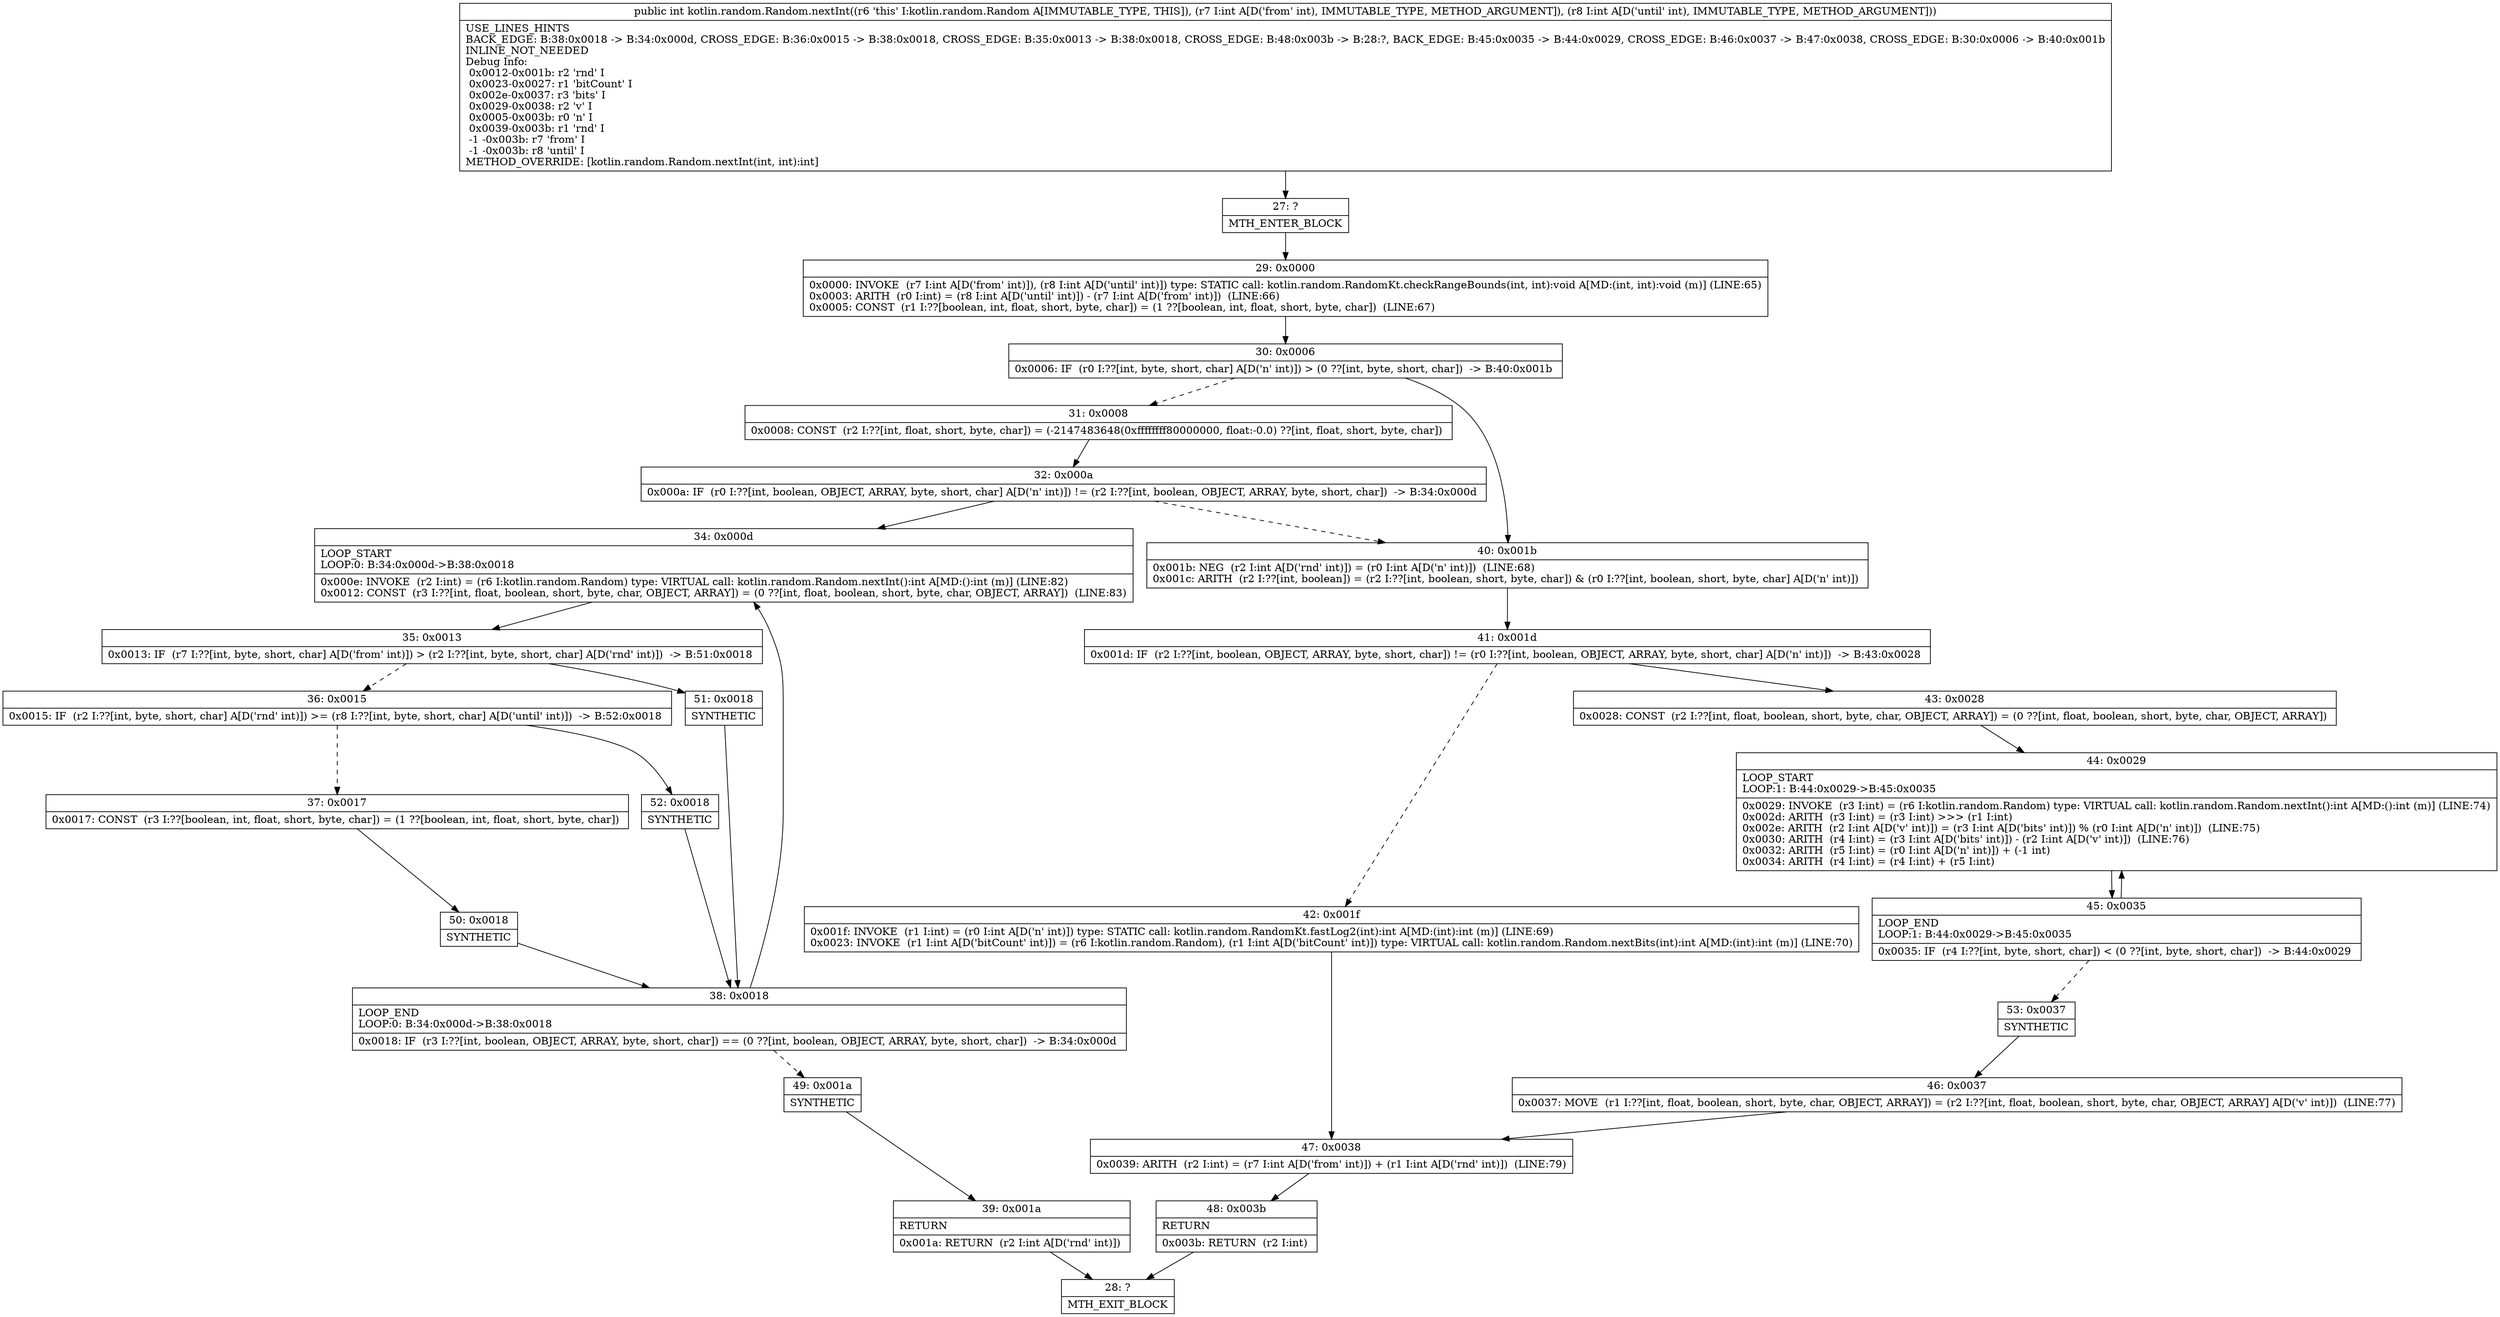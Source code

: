 digraph "CFG forkotlin.random.Random.nextInt(II)I" {
Node_27 [shape=record,label="{27\:\ ?|MTH_ENTER_BLOCK\l}"];
Node_29 [shape=record,label="{29\:\ 0x0000|0x0000: INVOKE  (r7 I:int A[D('from' int)]), (r8 I:int A[D('until' int)]) type: STATIC call: kotlin.random.RandomKt.checkRangeBounds(int, int):void A[MD:(int, int):void (m)] (LINE:65)\l0x0003: ARITH  (r0 I:int) = (r8 I:int A[D('until' int)]) \- (r7 I:int A[D('from' int)])  (LINE:66)\l0x0005: CONST  (r1 I:??[boolean, int, float, short, byte, char]) = (1 ??[boolean, int, float, short, byte, char])  (LINE:67)\l}"];
Node_30 [shape=record,label="{30\:\ 0x0006|0x0006: IF  (r0 I:??[int, byte, short, char] A[D('n' int)]) \> (0 ??[int, byte, short, char])  \-\> B:40:0x001b \l}"];
Node_31 [shape=record,label="{31\:\ 0x0008|0x0008: CONST  (r2 I:??[int, float, short, byte, char]) = (\-2147483648(0xffffffff80000000, float:\-0.0) ??[int, float, short, byte, char]) \l}"];
Node_32 [shape=record,label="{32\:\ 0x000a|0x000a: IF  (r0 I:??[int, boolean, OBJECT, ARRAY, byte, short, char] A[D('n' int)]) != (r2 I:??[int, boolean, OBJECT, ARRAY, byte, short, char])  \-\> B:34:0x000d \l}"];
Node_34 [shape=record,label="{34\:\ 0x000d|LOOP_START\lLOOP:0: B:34:0x000d\-\>B:38:0x0018\l|0x000e: INVOKE  (r2 I:int) = (r6 I:kotlin.random.Random) type: VIRTUAL call: kotlin.random.Random.nextInt():int A[MD:():int (m)] (LINE:82)\l0x0012: CONST  (r3 I:??[int, float, boolean, short, byte, char, OBJECT, ARRAY]) = (0 ??[int, float, boolean, short, byte, char, OBJECT, ARRAY])  (LINE:83)\l}"];
Node_35 [shape=record,label="{35\:\ 0x0013|0x0013: IF  (r7 I:??[int, byte, short, char] A[D('from' int)]) \> (r2 I:??[int, byte, short, char] A[D('rnd' int)])  \-\> B:51:0x0018 \l}"];
Node_36 [shape=record,label="{36\:\ 0x0015|0x0015: IF  (r2 I:??[int, byte, short, char] A[D('rnd' int)]) \>= (r8 I:??[int, byte, short, char] A[D('until' int)])  \-\> B:52:0x0018 \l}"];
Node_37 [shape=record,label="{37\:\ 0x0017|0x0017: CONST  (r3 I:??[boolean, int, float, short, byte, char]) = (1 ??[boolean, int, float, short, byte, char]) \l}"];
Node_50 [shape=record,label="{50\:\ 0x0018|SYNTHETIC\l}"];
Node_38 [shape=record,label="{38\:\ 0x0018|LOOP_END\lLOOP:0: B:34:0x000d\-\>B:38:0x0018\l|0x0018: IF  (r3 I:??[int, boolean, OBJECT, ARRAY, byte, short, char]) == (0 ??[int, boolean, OBJECT, ARRAY, byte, short, char])  \-\> B:34:0x000d \l}"];
Node_49 [shape=record,label="{49\:\ 0x001a|SYNTHETIC\l}"];
Node_39 [shape=record,label="{39\:\ 0x001a|RETURN\l|0x001a: RETURN  (r2 I:int A[D('rnd' int)]) \l}"];
Node_28 [shape=record,label="{28\:\ ?|MTH_EXIT_BLOCK\l}"];
Node_52 [shape=record,label="{52\:\ 0x0018|SYNTHETIC\l}"];
Node_51 [shape=record,label="{51\:\ 0x0018|SYNTHETIC\l}"];
Node_40 [shape=record,label="{40\:\ 0x001b|0x001b: NEG  (r2 I:int A[D('rnd' int)]) = (r0 I:int A[D('n' int)])  (LINE:68)\l0x001c: ARITH  (r2 I:??[int, boolean]) = (r2 I:??[int, boolean, short, byte, char]) & (r0 I:??[int, boolean, short, byte, char] A[D('n' int)]) \l}"];
Node_41 [shape=record,label="{41\:\ 0x001d|0x001d: IF  (r2 I:??[int, boolean, OBJECT, ARRAY, byte, short, char]) != (r0 I:??[int, boolean, OBJECT, ARRAY, byte, short, char] A[D('n' int)])  \-\> B:43:0x0028 \l}"];
Node_42 [shape=record,label="{42\:\ 0x001f|0x001f: INVOKE  (r1 I:int) = (r0 I:int A[D('n' int)]) type: STATIC call: kotlin.random.RandomKt.fastLog2(int):int A[MD:(int):int (m)] (LINE:69)\l0x0023: INVOKE  (r1 I:int A[D('bitCount' int)]) = (r6 I:kotlin.random.Random), (r1 I:int A[D('bitCount' int)]) type: VIRTUAL call: kotlin.random.Random.nextBits(int):int A[MD:(int):int (m)] (LINE:70)\l}"];
Node_47 [shape=record,label="{47\:\ 0x0038|0x0039: ARITH  (r2 I:int) = (r7 I:int A[D('from' int)]) + (r1 I:int A[D('rnd' int)])  (LINE:79)\l}"];
Node_48 [shape=record,label="{48\:\ 0x003b|RETURN\l|0x003b: RETURN  (r2 I:int) \l}"];
Node_43 [shape=record,label="{43\:\ 0x0028|0x0028: CONST  (r2 I:??[int, float, boolean, short, byte, char, OBJECT, ARRAY]) = (0 ??[int, float, boolean, short, byte, char, OBJECT, ARRAY]) \l}"];
Node_44 [shape=record,label="{44\:\ 0x0029|LOOP_START\lLOOP:1: B:44:0x0029\-\>B:45:0x0035\l|0x0029: INVOKE  (r3 I:int) = (r6 I:kotlin.random.Random) type: VIRTUAL call: kotlin.random.Random.nextInt():int A[MD:():int (m)] (LINE:74)\l0x002d: ARITH  (r3 I:int) = (r3 I:int) \>\>\> (r1 I:int) \l0x002e: ARITH  (r2 I:int A[D('v' int)]) = (r3 I:int A[D('bits' int)]) % (r0 I:int A[D('n' int)])  (LINE:75)\l0x0030: ARITH  (r4 I:int) = (r3 I:int A[D('bits' int)]) \- (r2 I:int A[D('v' int)])  (LINE:76)\l0x0032: ARITH  (r5 I:int) = (r0 I:int A[D('n' int)]) + (\-1 int) \l0x0034: ARITH  (r4 I:int) = (r4 I:int) + (r5 I:int) \l}"];
Node_45 [shape=record,label="{45\:\ 0x0035|LOOP_END\lLOOP:1: B:44:0x0029\-\>B:45:0x0035\l|0x0035: IF  (r4 I:??[int, byte, short, char]) \< (0 ??[int, byte, short, char])  \-\> B:44:0x0029 \l}"];
Node_53 [shape=record,label="{53\:\ 0x0037|SYNTHETIC\l}"];
Node_46 [shape=record,label="{46\:\ 0x0037|0x0037: MOVE  (r1 I:??[int, float, boolean, short, byte, char, OBJECT, ARRAY]) = (r2 I:??[int, float, boolean, short, byte, char, OBJECT, ARRAY] A[D('v' int)])  (LINE:77)\l}"];
MethodNode[shape=record,label="{public int kotlin.random.Random.nextInt((r6 'this' I:kotlin.random.Random A[IMMUTABLE_TYPE, THIS]), (r7 I:int A[D('from' int), IMMUTABLE_TYPE, METHOD_ARGUMENT]), (r8 I:int A[D('until' int), IMMUTABLE_TYPE, METHOD_ARGUMENT]))  | USE_LINES_HINTS\lBACK_EDGE: B:38:0x0018 \-\> B:34:0x000d, CROSS_EDGE: B:36:0x0015 \-\> B:38:0x0018, CROSS_EDGE: B:35:0x0013 \-\> B:38:0x0018, CROSS_EDGE: B:48:0x003b \-\> B:28:?, BACK_EDGE: B:45:0x0035 \-\> B:44:0x0029, CROSS_EDGE: B:46:0x0037 \-\> B:47:0x0038, CROSS_EDGE: B:30:0x0006 \-\> B:40:0x001b\lINLINE_NOT_NEEDED\lDebug Info:\l  0x0012\-0x001b: r2 'rnd' I\l  0x0023\-0x0027: r1 'bitCount' I\l  0x002e\-0x0037: r3 'bits' I\l  0x0029\-0x0038: r2 'v' I\l  0x0005\-0x003b: r0 'n' I\l  0x0039\-0x003b: r1 'rnd' I\l  \-1 \-0x003b: r7 'from' I\l  \-1 \-0x003b: r8 'until' I\lMETHOD_OVERRIDE: [kotlin.random.Random.nextInt(int, int):int]\l}"];
MethodNode -> Node_27;Node_27 -> Node_29;
Node_29 -> Node_30;
Node_30 -> Node_31[style=dashed];
Node_30 -> Node_40;
Node_31 -> Node_32;
Node_32 -> Node_34;
Node_32 -> Node_40[style=dashed];
Node_34 -> Node_35;
Node_35 -> Node_36[style=dashed];
Node_35 -> Node_51;
Node_36 -> Node_37[style=dashed];
Node_36 -> Node_52;
Node_37 -> Node_50;
Node_50 -> Node_38;
Node_38 -> Node_34;
Node_38 -> Node_49[style=dashed];
Node_49 -> Node_39;
Node_39 -> Node_28;
Node_52 -> Node_38;
Node_51 -> Node_38;
Node_40 -> Node_41;
Node_41 -> Node_42[style=dashed];
Node_41 -> Node_43;
Node_42 -> Node_47;
Node_47 -> Node_48;
Node_48 -> Node_28;
Node_43 -> Node_44;
Node_44 -> Node_45;
Node_45 -> Node_44;
Node_45 -> Node_53[style=dashed];
Node_53 -> Node_46;
Node_46 -> Node_47;
}


